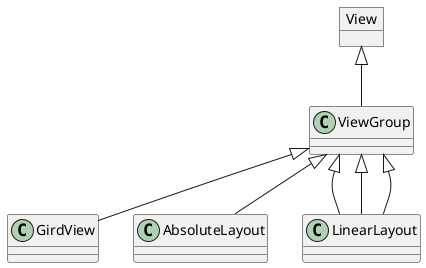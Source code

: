 @startuml
object View

View <|-- ViewGroup

ViewGroup <|-- GirdView
ViewGroup <|-- AbsoluteLayout
ViewGroup <|-- LinearLayout
ViewGroup <|-- LinearLayout
ViewGroup <|-- LinearLayout
@enduml